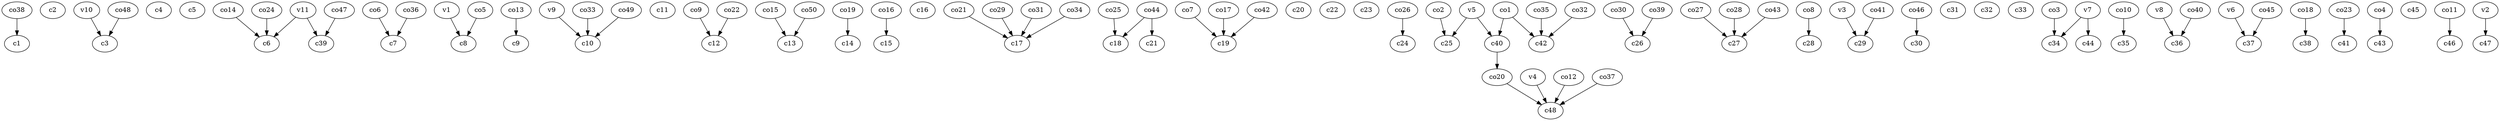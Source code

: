 strict digraph  {
c1;
c2;
c3;
c4;
c5;
c6;
c7;
c8;
c9;
c10;
c11;
c12;
c13;
c14;
c15;
c16;
c17;
c18;
c19;
c20;
c21;
c22;
c23;
c24;
c25;
c26;
c27;
c28;
c29;
c30;
c31;
c32;
c33;
c34;
c35;
c36;
c37;
c38;
c39;
c40;
c41;
c42;
c43;
c44;
c45;
c46;
c47;
c48;
v1;
v2;
v3;
v4;
v5;
v6;
v7;
v8;
v9;
v10;
v11;
co1;
co2;
co3;
co4;
co5;
co6;
co7;
co8;
co9;
co10;
co11;
co12;
co13;
co14;
co15;
co16;
co17;
co18;
co19;
co20;
co21;
co22;
co23;
co24;
co25;
co26;
co27;
co28;
co29;
co30;
co31;
co32;
co33;
co34;
co35;
co36;
co37;
co38;
co39;
co40;
co41;
co42;
co43;
co44;
co45;
co46;
co47;
co48;
co49;
co50;
c40 -> co20  [weight=1];
v1 -> c8  [weight=1];
v2 -> c47  [weight=1];
v3 -> c29  [weight=1];
v4 -> c48  [weight=1];
v5 -> c40  [weight=1];
v5 -> c25  [weight=1];
v6 -> c37  [weight=1];
v7 -> c34  [weight=1];
v7 -> c44  [weight=1];
v8 -> c36  [weight=1];
v9 -> c10  [weight=1];
v10 -> c3  [weight=1];
v11 -> c39  [weight=1];
v11 -> c6  [weight=1];
co1 -> c42  [weight=1];
co1 -> c40  [weight=1];
co2 -> c25  [weight=1];
co3 -> c34  [weight=1];
co4 -> c43  [weight=1];
co5 -> c8  [weight=1];
co6 -> c7  [weight=1];
co7 -> c19  [weight=1];
co8 -> c28  [weight=1];
co9 -> c12  [weight=1];
co10 -> c35  [weight=1];
co11 -> c46  [weight=1];
co12 -> c48  [weight=1];
co13 -> c9  [weight=1];
co14 -> c6  [weight=1];
co15 -> c13  [weight=1];
co16 -> c15  [weight=1];
co17 -> c19  [weight=1];
co18 -> c38  [weight=1];
co19 -> c14  [weight=1];
co20 -> c48  [weight=1];
co21 -> c17  [weight=1];
co22 -> c12  [weight=1];
co23 -> c41  [weight=1];
co24 -> c6  [weight=1];
co25 -> c18  [weight=1];
co26 -> c24  [weight=1];
co27 -> c27  [weight=1];
co28 -> c27  [weight=1];
co29 -> c17  [weight=1];
co30 -> c26  [weight=1];
co31 -> c17  [weight=1];
co32 -> c42  [weight=1];
co33 -> c10  [weight=1];
co34 -> c17  [weight=1];
co35 -> c42  [weight=1];
co36 -> c7  [weight=1];
co37 -> c48  [weight=1];
co38 -> c1  [weight=1];
co39 -> c26  [weight=1];
co40 -> c36  [weight=1];
co41 -> c29  [weight=1];
co42 -> c19  [weight=1];
co43 -> c27  [weight=1];
co44 -> c18  [weight=1];
co44 -> c21  [weight=1];
co45 -> c37  [weight=1];
co46 -> c30  [weight=1];
co47 -> c39  [weight=1];
co48 -> c3  [weight=1];
co49 -> c10  [weight=1];
co50 -> c13  [weight=1];
}
